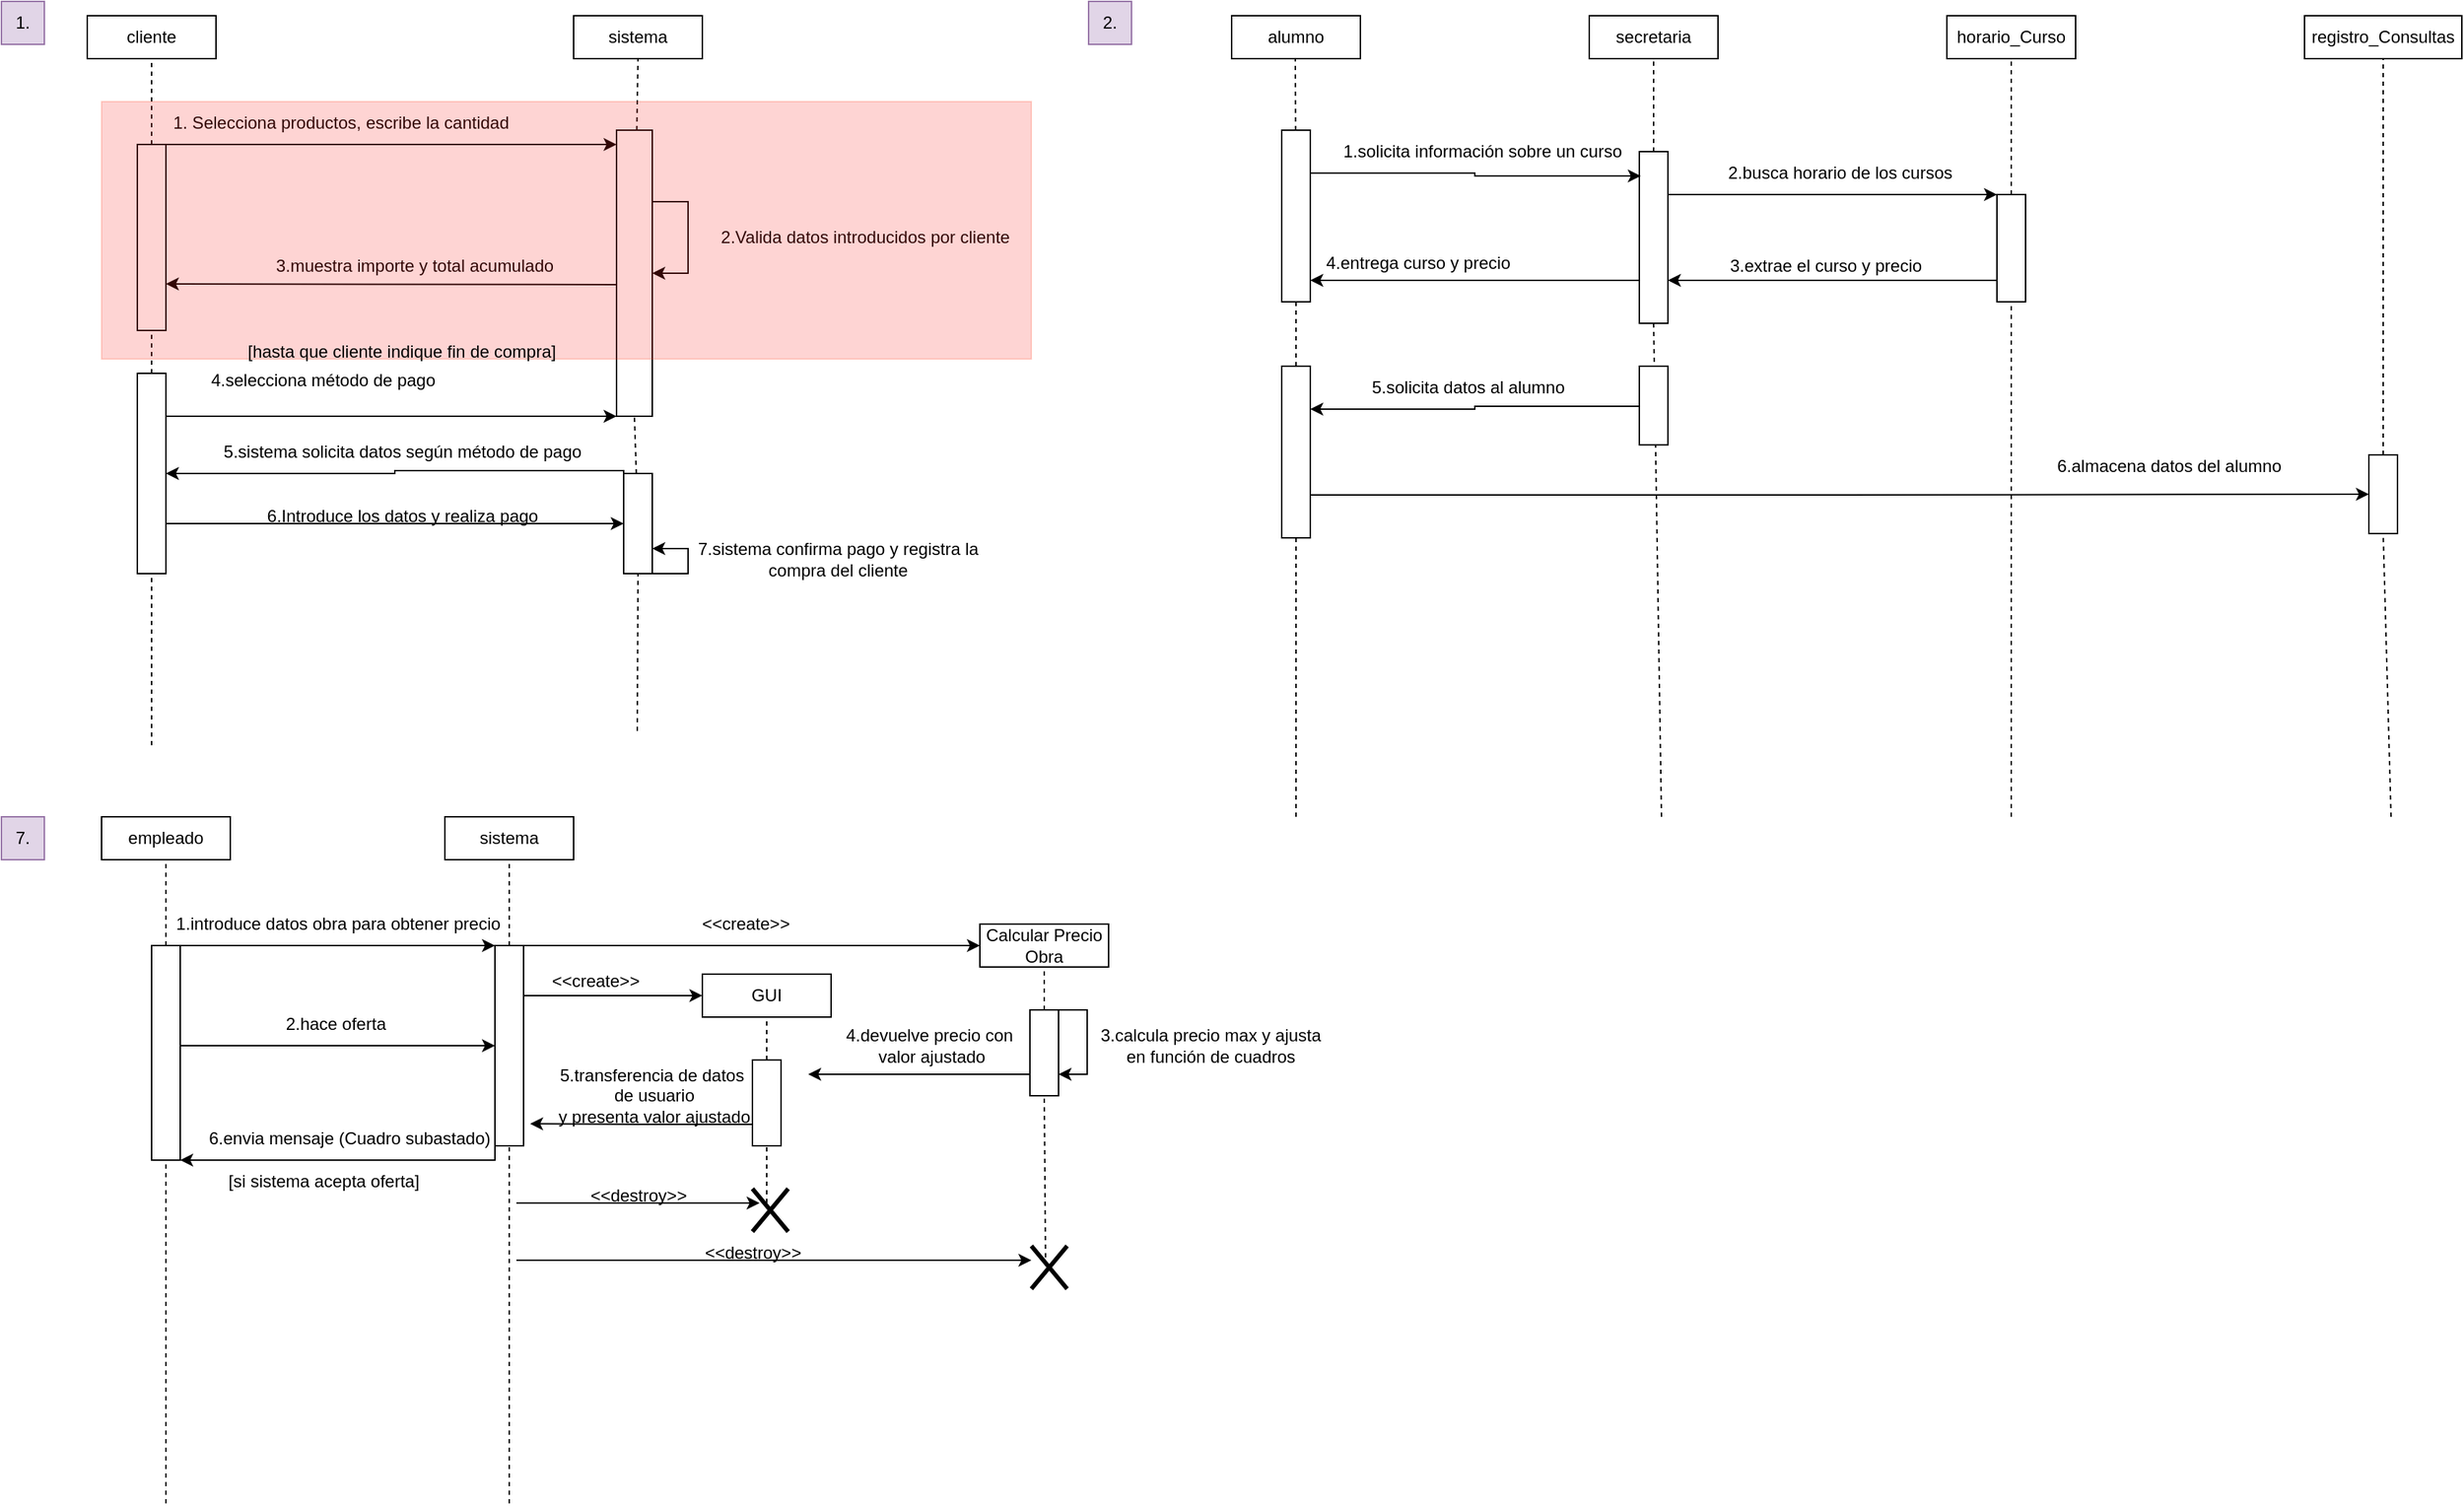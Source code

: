 <mxfile version="24.2.5" type="device">
  <diagram id="6_Zl-lnb4FFsCGgmXbsp" name="Página-1">
    <mxGraphModel dx="989" dy="521" grid="1" gridSize="10" guides="1" tooltips="1" connect="1" arrows="1" fold="1" page="1" pageScale="1" pageWidth="827" pageHeight="1169" math="0" shadow="0">
      <root>
        <mxCell id="0" />
        <mxCell id="1" parent="0" />
        <mxCell id="4MTGIlOZVMy8EB1IHIza-2" value="cliente" style="rounded=0;whiteSpace=wrap;html=1;" parent="1" vertex="1">
          <mxGeometry x="70" y="250" width="90" height="30" as="geometry" />
        </mxCell>
        <mxCell id="4MTGIlOZVMy8EB1IHIza-3" value="sistema" style="rounded=0;whiteSpace=wrap;html=1;" parent="1" vertex="1">
          <mxGeometry x="410" y="250" width="90" height="30" as="geometry" />
        </mxCell>
        <mxCell id="4MTGIlOZVMy8EB1IHIza-4" value="" style="endArrow=none;html=1;rounded=0;entryX=0.5;entryY=1;entryDx=0;entryDy=0;dashed=1;" parent="1" source="4MTGIlOZVMy8EB1IHIza-6" target="4MTGIlOZVMy8EB1IHIza-2" edge="1">
          <mxGeometry width="50" height="50" relative="1" as="geometry">
            <mxPoint x="115" y="760" as="sourcePoint" />
            <mxPoint x="440" y="360" as="targetPoint" />
          </mxGeometry>
        </mxCell>
        <mxCell id="4MTGIlOZVMy8EB1IHIza-5" value="" style="endArrow=none;html=1;rounded=0;entryX=0.5;entryY=1;entryDx=0;entryDy=0;dashed=1;" parent="1" source="4MTGIlOZVMy8EB1IHIza-11" target="4MTGIlOZVMy8EB1IHIza-3" edge="1">
          <mxGeometry width="50" height="50" relative="1" as="geometry">
            <mxPoint x="454.5" y="750" as="sourcePoint" />
            <mxPoint x="454.5" y="280" as="targetPoint" />
          </mxGeometry>
        </mxCell>
        <mxCell id="4MTGIlOZVMy8EB1IHIza-7" value="" style="endArrow=none;html=1;rounded=0;entryX=0.5;entryY=1;entryDx=0;entryDy=0;dashed=1;" parent="1" source="4MTGIlOZVMy8EB1IHIza-28" target="4MTGIlOZVMy8EB1IHIza-6" edge="1">
          <mxGeometry width="50" height="50" relative="1" as="geometry">
            <mxPoint x="115" y="760" as="sourcePoint" />
            <mxPoint x="115" y="290" as="targetPoint" />
          </mxGeometry>
        </mxCell>
        <mxCell id="4MTGIlOZVMy8EB1IHIza-19" style="edgeStyle=orthogonalEdgeStyle;rounded=0;orthogonalLoop=1;jettySize=auto;html=1;exitX=1;exitY=0.25;exitDx=0;exitDy=0;entryX=1;entryY=0.5;entryDx=0;entryDy=0;" parent="1" source="4MTGIlOZVMy8EB1IHIza-11" target="4MTGIlOZVMy8EB1IHIza-11" edge="1">
          <mxGeometry relative="1" as="geometry">
            <Array as="points">
              <mxPoint x="490" y="380" />
              <mxPoint x="490" y="430" />
            </Array>
          </mxGeometry>
        </mxCell>
        <mxCell id="4MTGIlOZVMy8EB1IHIza-6" value="" style="rounded=0;whiteSpace=wrap;html=1;" parent="1" vertex="1">
          <mxGeometry x="105" y="340" width="20" height="130" as="geometry" />
        </mxCell>
        <mxCell id="4MTGIlOZVMy8EB1IHIza-8" style="edgeStyle=orthogonalEdgeStyle;rounded=0;orthogonalLoop=1;jettySize=auto;html=1;exitX=1;exitY=0;exitDx=0;exitDy=0;entryX=0;entryY=0.05;entryDx=0;entryDy=0;entryPerimeter=0;" parent="1" source="4MTGIlOZVMy8EB1IHIza-6" target="4MTGIlOZVMy8EB1IHIza-11" edge="1">
          <mxGeometry relative="1" as="geometry">
            <Array as="points">
              <mxPoint x="200" y="340" />
              <mxPoint x="200" y="340" />
            </Array>
            <mxPoint x="450" y="340" as="targetPoint" />
          </mxGeometry>
        </mxCell>
        <mxCell id="4MTGIlOZVMy8EB1IHIza-10" value="1. Selecciona productos, escribe la cantidad" style="text;html=1;align=center;verticalAlign=middle;whiteSpace=wrap;rounded=0;" parent="1" vertex="1">
          <mxGeometry x="125" y="310" width="245" height="30" as="geometry" />
        </mxCell>
        <mxCell id="4MTGIlOZVMy8EB1IHIza-12" value="" style="endArrow=none;html=1;rounded=0;entryX=0.5;entryY=1;entryDx=0;entryDy=0;dashed=1;" parent="1" source="4MTGIlOZVMy8EB1IHIza-32" target="4MTGIlOZVMy8EB1IHIza-11" edge="1">
          <mxGeometry width="50" height="50" relative="1" as="geometry">
            <mxPoint x="454.5" y="750" as="sourcePoint" />
            <mxPoint x="455" y="280" as="targetPoint" />
          </mxGeometry>
        </mxCell>
        <mxCell id="4MTGIlOZVMy8EB1IHIza-21" style="edgeStyle=orthogonalEdgeStyle;rounded=0;orthogonalLoop=1;jettySize=auto;html=1;entryX=1;entryY=0.75;entryDx=0;entryDy=0;" parent="1" target="4MTGIlOZVMy8EB1IHIza-6" edge="1">
          <mxGeometry relative="1" as="geometry">
            <mxPoint x="440" y="438" as="sourcePoint" />
            <Array as="points">
              <mxPoint x="439" y="438" />
              <mxPoint x="285" y="438" />
            </Array>
          </mxGeometry>
        </mxCell>
        <mxCell id="4MTGIlOZVMy8EB1IHIza-11" value="" style="rounded=0;whiteSpace=wrap;html=1;" parent="1" vertex="1">
          <mxGeometry x="440" y="330" width="25" height="200" as="geometry" />
        </mxCell>
        <mxCell id="4MTGIlOZVMy8EB1IHIza-20" value="2.Valida datos introducidos por cliente" style="text;html=1;align=center;verticalAlign=middle;whiteSpace=wrap;rounded=0;" parent="1" vertex="1">
          <mxGeometry x="499" y="390" width="230" height="30" as="geometry" />
        </mxCell>
        <mxCell id="4MTGIlOZVMy8EB1IHIza-22" value="3.muestra importe y total acumulado" style="text;html=1;align=center;verticalAlign=middle;whiteSpace=wrap;rounded=0;" parent="1" vertex="1">
          <mxGeometry x="184" y="410" width="230" height="30" as="geometry" />
        </mxCell>
        <mxCell id="4MTGIlOZVMy8EB1IHIza-24" value="" style="rounded=0;whiteSpace=wrap;html=1;fillColor=#FA2A23;strokeColor=#FF3B14;gradientColor=none;fillStyle=auto;opacity=20;" parent="1" vertex="1">
          <mxGeometry x="80" y="310" width="650" height="180" as="geometry" />
        </mxCell>
        <mxCell id="4MTGIlOZVMy8EB1IHIza-25" value="[hasta que cliente indique fin de compra]" style="text;html=1;align=center;verticalAlign=middle;whiteSpace=wrap;rounded=0;" parent="1" vertex="1">
          <mxGeometry x="170" y="470" width="240" height="30" as="geometry" />
        </mxCell>
        <mxCell id="4MTGIlOZVMy8EB1IHIza-29" value="" style="endArrow=none;html=1;rounded=0;entryX=0.5;entryY=1;entryDx=0;entryDy=0;dashed=1;" parent="1" target="4MTGIlOZVMy8EB1IHIza-28" edge="1">
          <mxGeometry width="50" height="50" relative="1" as="geometry">
            <mxPoint x="115" y="760" as="sourcePoint" />
            <mxPoint x="115" y="470" as="targetPoint" />
          </mxGeometry>
        </mxCell>
        <mxCell id="4MTGIlOZVMy8EB1IHIza-40" style="edgeStyle=orthogonalEdgeStyle;rounded=0;orthogonalLoop=1;jettySize=auto;html=1;exitX=1;exitY=0.75;exitDx=0;exitDy=0;entryX=0;entryY=0.5;entryDx=0;entryDy=0;" parent="1" source="4MTGIlOZVMy8EB1IHIza-28" target="4MTGIlOZVMy8EB1IHIza-32" edge="1">
          <mxGeometry relative="1" as="geometry" />
        </mxCell>
        <mxCell id="4MTGIlOZVMy8EB1IHIza-28" value="" style="rounded=0;whiteSpace=wrap;html=1;" parent="1" vertex="1">
          <mxGeometry x="105" y="500" width="20" height="140" as="geometry" />
        </mxCell>
        <mxCell id="4MTGIlOZVMy8EB1IHIza-30" style="edgeStyle=orthogonalEdgeStyle;rounded=0;orthogonalLoop=1;jettySize=auto;html=1;exitX=1;exitY=0;exitDx=0;exitDy=0;" parent="1" source="4MTGIlOZVMy8EB1IHIza-28" edge="1">
          <mxGeometry relative="1" as="geometry">
            <Array as="points">
              <mxPoint x="125" y="530" />
            </Array>
            <mxPoint x="440" y="530" as="targetPoint" />
          </mxGeometry>
        </mxCell>
        <mxCell id="4MTGIlOZVMy8EB1IHIza-31" value="4.selecciona método de pago" style="text;html=1;align=center;verticalAlign=middle;whiteSpace=wrap;rounded=0;" parent="1" vertex="1">
          <mxGeometry x="115" y="490" width="240" height="30" as="geometry" />
        </mxCell>
        <mxCell id="4MTGIlOZVMy8EB1IHIza-33" value="" style="endArrow=none;html=1;rounded=0;entryX=0.5;entryY=1;entryDx=0;entryDy=0;dashed=1;" parent="1" target="4MTGIlOZVMy8EB1IHIza-32" edge="1">
          <mxGeometry width="50" height="50" relative="1" as="geometry">
            <mxPoint x="454.5" y="750" as="sourcePoint" />
            <mxPoint x="455" y="470" as="targetPoint" />
          </mxGeometry>
        </mxCell>
        <mxCell id="4MTGIlOZVMy8EB1IHIza-37" style="edgeStyle=orthogonalEdgeStyle;rounded=0;orthogonalLoop=1;jettySize=auto;html=1;exitX=0;exitY=0;exitDx=0;exitDy=0;entryX=1;entryY=0.5;entryDx=0;entryDy=0;" parent="1" source="4MTGIlOZVMy8EB1IHIza-32" target="4MTGIlOZVMy8EB1IHIza-28" edge="1">
          <mxGeometry relative="1" as="geometry">
            <Array as="points">
              <mxPoint x="445" y="568" />
              <mxPoint x="285" y="568" />
              <mxPoint x="285" y="570" />
            </Array>
          </mxGeometry>
        </mxCell>
        <mxCell id="4MTGIlOZVMy8EB1IHIza-43" style="edgeStyle=orthogonalEdgeStyle;rounded=0;orthogonalLoop=1;jettySize=auto;html=1;exitX=0;exitY=1;exitDx=0;exitDy=0;entryX=1;entryY=0.75;entryDx=0;entryDy=0;" parent="1" source="4MTGIlOZVMy8EB1IHIza-32" target="4MTGIlOZVMy8EB1IHIza-32" edge="1">
          <mxGeometry relative="1" as="geometry">
            <Array as="points">
              <mxPoint x="490" y="640" />
              <mxPoint x="490" y="623" />
            </Array>
          </mxGeometry>
        </mxCell>
        <mxCell id="4MTGIlOZVMy8EB1IHIza-32" value="" style="rounded=0;whiteSpace=wrap;html=1;" parent="1" vertex="1">
          <mxGeometry x="445" y="570" width="20" height="70" as="geometry" />
        </mxCell>
        <mxCell id="4MTGIlOZVMy8EB1IHIza-36" value="5.sistema solicita datos según método de pago" style="text;html=1;align=center;verticalAlign=middle;whiteSpace=wrap;rounded=0;" parent="1" vertex="1">
          <mxGeometry x="147.5" y="540" width="285" height="30" as="geometry" />
        </mxCell>
        <mxCell id="4MTGIlOZVMy8EB1IHIza-41" value="6.Introduce los datos y realiza pago" style="text;html=1;align=center;verticalAlign=middle;whiteSpace=wrap;rounded=0;" parent="1" vertex="1">
          <mxGeometry x="147.5" y="585" width="285" height="30" as="geometry" />
        </mxCell>
        <mxCell id="4MTGIlOZVMy8EB1IHIza-44" value="7.sistema confirma pago y registra la compra del cliente" style="text;html=1;align=center;verticalAlign=middle;whiteSpace=wrap;rounded=0;" parent="1" vertex="1">
          <mxGeometry x="490" y="615" width="210" height="30" as="geometry" />
        </mxCell>
        <mxCell id="4MTGIlOZVMy8EB1IHIza-46" value="1." style="whiteSpace=wrap;html=1;fillColor=#e1d5e7;strokeColor=#9673a6;" parent="1" vertex="1">
          <mxGeometry x="10" y="240" width="30" height="30" as="geometry" />
        </mxCell>
        <mxCell id="4MTGIlOZVMy8EB1IHIza-47" value="2." style="whiteSpace=wrap;html=1;fillColor=#e1d5e7;strokeColor=#9673a6;" parent="1" vertex="1">
          <mxGeometry x="770" y="240" width="30" height="30" as="geometry" />
        </mxCell>
        <mxCell id="4MTGIlOZVMy8EB1IHIza-48" value="alumno" style="rounded=0;whiteSpace=wrap;html=1;" parent="1" vertex="1">
          <mxGeometry x="870" y="250" width="90" height="30" as="geometry" />
        </mxCell>
        <mxCell id="4MTGIlOZVMy8EB1IHIza-49" value="secretaria" style="rounded=0;whiteSpace=wrap;html=1;" parent="1" vertex="1">
          <mxGeometry x="1120" y="250" width="90" height="30" as="geometry" />
        </mxCell>
        <mxCell id="4MTGIlOZVMy8EB1IHIza-50" value="horario_Curso" style="rounded=0;whiteSpace=wrap;html=1;" parent="1" vertex="1">
          <mxGeometry x="1370" y="250" width="90" height="30" as="geometry" />
        </mxCell>
        <mxCell id="4MTGIlOZVMy8EB1IHIza-51" value="registro_Consultas" style="rounded=0;whiteSpace=wrap;html=1;" parent="1" vertex="1">
          <mxGeometry x="1620" y="250" width="110" height="30" as="geometry" />
        </mxCell>
        <mxCell id="4MTGIlOZVMy8EB1IHIza-52" value="" style="endArrow=none;html=1;rounded=0;entryX=0.5;entryY=1;entryDx=0;entryDy=0;dashed=1;" parent="1" source="4MTGIlOZVMy8EB1IHIza-56" edge="1">
          <mxGeometry width="50" height="50" relative="1" as="geometry">
            <mxPoint x="915" y="810" as="sourcePoint" />
            <mxPoint x="914.5" y="280" as="targetPoint" />
          </mxGeometry>
        </mxCell>
        <mxCell id="4MTGIlOZVMy8EB1IHIza-53" value="" style="endArrow=none;html=1;rounded=0;entryX=0.5;entryY=1;entryDx=0;entryDy=0;dashed=1;" parent="1" source="4MTGIlOZVMy8EB1IHIza-58" target="4MTGIlOZVMy8EB1IHIza-49" edge="1">
          <mxGeometry width="50" height="50" relative="1" as="geometry">
            <mxPoint x="1170.5" y="810" as="sourcePoint" />
            <mxPoint x="1170" y="280" as="targetPoint" />
          </mxGeometry>
        </mxCell>
        <mxCell id="4MTGIlOZVMy8EB1IHIza-54" value="" style="endArrow=none;html=1;rounded=0;entryX=0.5;entryY=1;entryDx=0;entryDy=0;dashed=1;" parent="1" source="4MTGIlOZVMy8EB1IHIza-63" target="4MTGIlOZVMy8EB1IHIza-50" edge="1">
          <mxGeometry width="50" height="50" relative="1" as="geometry">
            <mxPoint x="1415" y="810" as="sourcePoint" />
            <mxPoint x="1414.5" y="280" as="targetPoint" />
          </mxGeometry>
        </mxCell>
        <mxCell id="4MTGIlOZVMy8EB1IHIza-55" value="" style="endArrow=none;html=1;rounded=0;entryX=0.5;entryY=1;entryDx=0;entryDy=0;dashed=1;" parent="1" source="4MTGIlOZVMy8EB1IHIza-77" target="4MTGIlOZVMy8EB1IHIza-51" edge="1">
          <mxGeometry width="50" height="50" relative="1" as="geometry">
            <mxPoint x="1680.5" y="810" as="sourcePoint" />
            <mxPoint x="1680" y="280" as="targetPoint" />
          </mxGeometry>
        </mxCell>
        <mxCell id="4MTGIlOZVMy8EB1IHIza-57" value="" style="endArrow=none;html=1;rounded=0;entryX=0.5;entryY=1;entryDx=0;entryDy=0;dashed=1;" parent="1" source="4MTGIlOZVMy8EB1IHIza-72" target="4MTGIlOZVMy8EB1IHIza-56" edge="1">
          <mxGeometry width="50" height="50" relative="1" as="geometry">
            <mxPoint x="915" y="810" as="sourcePoint" />
            <mxPoint x="914.5" y="280" as="targetPoint" />
          </mxGeometry>
        </mxCell>
        <mxCell id="4MTGIlOZVMy8EB1IHIza-56" value="" style="rounded=0;whiteSpace=wrap;html=1;" parent="1" vertex="1">
          <mxGeometry x="905" y="330" width="20" height="120" as="geometry" />
        </mxCell>
        <mxCell id="4MTGIlOZVMy8EB1IHIza-59" value="" style="endArrow=none;html=1;rounded=0;entryX=0.5;entryY=1;entryDx=0;entryDy=0;dashed=1;" parent="1" target="4MTGIlOZVMy8EB1IHIza-58" edge="1">
          <mxGeometry width="50" height="50" relative="1" as="geometry">
            <mxPoint x="1170.5" y="810" as="sourcePoint" />
            <mxPoint x="1170" y="280" as="targetPoint" />
          </mxGeometry>
        </mxCell>
        <mxCell id="4MTGIlOZVMy8EB1IHIza-65" style="edgeStyle=orthogonalEdgeStyle;rounded=0;orthogonalLoop=1;jettySize=auto;html=1;exitX=1;exitY=0.25;exitDx=0;exitDy=0;entryX=0;entryY=0;entryDx=0;entryDy=0;" parent="1" source="4MTGIlOZVMy8EB1IHIza-58" target="4MTGIlOZVMy8EB1IHIza-63" edge="1">
          <mxGeometry relative="1" as="geometry">
            <Array as="points">
              <mxPoint x="1405" y="375" />
            </Array>
          </mxGeometry>
        </mxCell>
        <mxCell id="4MTGIlOZVMy8EB1IHIza-58" value="" style="rounded=0;whiteSpace=wrap;html=1;" parent="1" vertex="1">
          <mxGeometry x="1155" y="345" width="20" height="120" as="geometry" />
        </mxCell>
        <mxCell id="4MTGIlOZVMy8EB1IHIza-61" style="edgeStyle=orthogonalEdgeStyle;rounded=0;orthogonalLoop=1;jettySize=auto;html=1;exitX=1;exitY=0.25;exitDx=0;exitDy=0;entryX=0.05;entryY=0.142;entryDx=0;entryDy=0;entryPerimeter=0;" parent="1" source="4MTGIlOZVMy8EB1IHIza-56" target="4MTGIlOZVMy8EB1IHIza-58" edge="1">
          <mxGeometry relative="1" as="geometry" />
        </mxCell>
        <mxCell id="4MTGIlOZVMy8EB1IHIza-62" value="1.solicita información sobre un curso" style="text;html=1;align=center;verticalAlign=middle;resizable=0;points=[];autosize=1;strokeColor=none;fillColor=none;" parent="1" vertex="1">
          <mxGeometry x="935" y="330" width="220" height="30" as="geometry" />
        </mxCell>
        <mxCell id="4MTGIlOZVMy8EB1IHIza-64" value="" style="endArrow=none;html=1;rounded=0;entryX=0.5;entryY=1;entryDx=0;entryDy=0;dashed=1;" parent="1" target="4MTGIlOZVMy8EB1IHIza-63" edge="1">
          <mxGeometry width="50" height="50" relative="1" as="geometry">
            <mxPoint x="1415" y="810" as="sourcePoint" />
            <mxPoint x="1414.5" y="280" as="targetPoint" />
          </mxGeometry>
        </mxCell>
        <mxCell id="4MTGIlOZVMy8EB1IHIza-67" style="edgeStyle=orthogonalEdgeStyle;rounded=0;orthogonalLoop=1;jettySize=auto;html=1;exitX=0;exitY=0.5;exitDx=0;exitDy=0;entryX=1;entryY=0.75;entryDx=0;entryDy=0;" parent="1" source="4MTGIlOZVMy8EB1IHIza-63" target="4MTGIlOZVMy8EB1IHIza-58" edge="1">
          <mxGeometry relative="1" as="geometry">
            <Array as="points">
              <mxPoint x="1405" y="435" />
            </Array>
          </mxGeometry>
        </mxCell>
        <mxCell id="4MTGIlOZVMy8EB1IHIza-63" value="" style="rounded=0;whiteSpace=wrap;html=1;" parent="1" vertex="1">
          <mxGeometry x="1405" y="375" width="20" height="75" as="geometry" />
        </mxCell>
        <mxCell id="4MTGIlOZVMy8EB1IHIza-66" value="2.busca horario de los cursos" style="text;html=1;align=center;verticalAlign=middle;resizable=0;points=[];autosize=1;strokeColor=none;fillColor=none;" parent="1" vertex="1">
          <mxGeometry x="1205" y="345" width="180" height="30" as="geometry" />
        </mxCell>
        <mxCell id="4MTGIlOZVMy8EB1IHIza-68" value="3.extrae el curso y precio" style="text;html=1;align=center;verticalAlign=middle;resizable=0;points=[];autosize=1;strokeColor=none;fillColor=none;" parent="1" vertex="1">
          <mxGeometry x="1205" y="410" width="160" height="30" as="geometry" />
        </mxCell>
        <mxCell id="4MTGIlOZVMy8EB1IHIza-69" style="edgeStyle=orthogonalEdgeStyle;rounded=0;orthogonalLoop=1;jettySize=auto;html=1;exitX=0;exitY=0.75;exitDx=0;exitDy=0;entryX=1;entryY=0.875;entryDx=0;entryDy=0;entryPerimeter=0;" parent="1" source="4MTGIlOZVMy8EB1IHIza-58" target="4MTGIlOZVMy8EB1IHIza-56" edge="1">
          <mxGeometry relative="1" as="geometry" />
        </mxCell>
        <mxCell id="4MTGIlOZVMy8EB1IHIza-70" value="4.entrega curso y precio" style="text;html=1;align=center;verticalAlign=middle;resizable=0;points=[];autosize=1;strokeColor=none;fillColor=none;" parent="1" vertex="1">
          <mxGeometry x="925" y="408" width="150" height="30" as="geometry" />
        </mxCell>
        <mxCell id="4MTGIlOZVMy8EB1IHIza-74" style="edgeStyle=orthogonalEdgeStyle;rounded=0;orthogonalLoop=1;jettySize=auto;html=1;exitX=0;exitY=0.25;exitDx=0;exitDy=0;entryX=1;entryY=0.25;entryDx=0;entryDy=0;" parent="1" source="4MTGIlOZVMy8EB1IHIza-71" target="4MTGIlOZVMy8EB1IHIza-72" edge="1">
          <mxGeometry relative="1" as="geometry">
            <Array as="points">
              <mxPoint x="1155" y="523" />
              <mxPoint x="1040" y="523" />
              <mxPoint x="1040" y="525" />
            </Array>
          </mxGeometry>
        </mxCell>
        <mxCell id="4MTGIlOZVMy8EB1IHIza-71" value="" style="rounded=0;whiteSpace=wrap;html=1;" parent="1" vertex="1">
          <mxGeometry x="1155" y="495" width="20" height="55" as="geometry" />
        </mxCell>
        <mxCell id="4MTGIlOZVMy8EB1IHIza-73" value="" style="endArrow=none;html=1;rounded=0;entryX=0.5;entryY=1;entryDx=0;entryDy=0;dashed=1;" parent="1" target="4MTGIlOZVMy8EB1IHIza-72" edge="1">
          <mxGeometry width="50" height="50" relative="1" as="geometry">
            <mxPoint x="915" y="810" as="sourcePoint" />
            <mxPoint x="915" y="450" as="targetPoint" />
          </mxGeometry>
        </mxCell>
        <mxCell id="4MTGIlOZVMy8EB1IHIza-79" style="edgeStyle=orthogonalEdgeStyle;rounded=0;orthogonalLoop=1;jettySize=auto;html=1;exitX=1;exitY=0.75;exitDx=0;exitDy=0;entryX=0;entryY=0.5;entryDx=0;entryDy=0;" parent="1" source="4MTGIlOZVMy8EB1IHIza-72" target="4MTGIlOZVMy8EB1IHIza-77" edge="1">
          <mxGeometry relative="1" as="geometry" />
        </mxCell>
        <mxCell id="4MTGIlOZVMy8EB1IHIza-72" value="" style="rounded=0;whiteSpace=wrap;html=1;" parent="1" vertex="1">
          <mxGeometry x="905" y="495" width="20" height="120" as="geometry" />
        </mxCell>
        <mxCell id="4MTGIlOZVMy8EB1IHIza-75" value="5.solicita datos al alumno" style="text;html=1;align=center;verticalAlign=middle;resizable=0;points=[];autosize=1;strokeColor=none;fillColor=none;" parent="1" vertex="1">
          <mxGeometry x="955" y="495" width="160" height="30" as="geometry" />
        </mxCell>
        <mxCell id="4MTGIlOZVMy8EB1IHIza-78" value="" style="endArrow=none;html=1;rounded=0;entryX=0.5;entryY=1;entryDx=0;entryDy=0;dashed=1;" parent="1" target="4MTGIlOZVMy8EB1IHIza-77" edge="1">
          <mxGeometry width="50" height="50" relative="1" as="geometry">
            <mxPoint x="1680.5" y="810" as="sourcePoint" />
            <mxPoint x="1675" y="280" as="targetPoint" />
          </mxGeometry>
        </mxCell>
        <mxCell id="4MTGIlOZVMy8EB1IHIza-77" value="" style="rounded=0;whiteSpace=wrap;html=1;" parent="1" vertex="1">
          <mxGeometry x="1665" y="557" width="20" height="55" as="geometry" />
        </mxCell>
        <mxCell id="4MTGIlOZVMy8EB1IHIza-80" value="6.almacena datos del alumno" style="text;html=1;align=center;verticalAlign=middle;resizable=0;points=[];autosize=1;strokeColor=none;fillColor=none;" parent="1" vertex="1">
          <mxGeometry x="1435" y="550" width="180" height="30" as="geometry" />
        </mxCell>
        <mxCell id="4MTGIlOZVMy8EB1IHIza-81" value="7." style="whiteSpace=wrap;html=1;fillColor=#e1d5e7;strokeColor=#9673a6;" parent="1" vertex="1">
          <mxGeometry x="10" y="810" width="30" height="30" as="geometry" />
        </mxCell>
        <mxCell id="4MTGIlOZVMy8EB1IHIza-82" value="empleado" style="rounded=0;whiteSpace=wrap;html=1;" parent="1" vertex="1">
          <mxGeometry x="80" y="810" width="90" height="30" as="geometry" />
        </mxCell>
        <mxCell id="4MTGIlOZVMy8EB1IHIza-83" value="sistema" style="rounded=0;whiteSpace=wrap;html=1;" parent="1" vertex="1">
          <mxGeometry x="320" y="810" width="90" height="30" as="geometry" />
        </mxCell>
        <mxCell id="4MTGIlOZVMy8EB1IHIza-84" value="" style="endArrow=none;html=1;rounded=0;entryX=0.5;entryY=1;entryDx=0;entryDy=0;dashed=1;" parent="1" source="4MTGIlOZVMy8EB1IHIza-86" target="4MTGIlOZVMy8EB1IHIza-82" edge="1">
          <mxGeometry width="50" height="50" relative="1" as="geometry">
            <mxPoint x="125" y="1200" as="sourcePoint" />
            <mxPoint x="124.05" y="840" as="targetPoint" />
          </mxGeometry>
        </mxCell>
        <mxCell id="4MTGIlOZVMy8EB1IHIza-85" value="" style="endArrow=none;html=1;rounded=0;entryX=0.5;entryY=1;entryDx=0;entryDy=0;dashed=1;" parent="1" source="4MTGIlOZVMy8EB1IHIza-88" target="4MTGIlOZVMy8EB1IHIza-83" edge="1">
          <mxGeometry width="50" height="50" relative="1" as="geometry">
            <mxPoint x="370" y="1200" as="sourcePoint" />
            <mxPoint x="380" y="850" as="targetPoint" />
          </mxGeometry>
        </mxCell>
        <mxCell id="4MTGIlOZVMy8EB1IHIza-87" value="" style="endArrow=none;html=1;rounded=0;entryX=0.5;entryY=1;entryDx=0;entryDy=0;dashed=1;" parent="1" target="4MTGIlOZVMy8EB1IHIza-86" edge="1">
          <mxGeometry width="50" height="50" relative="1" as="geometry">
            <mxPoint x="125" y="1290" as="sourcePoint" />
            <mxPoint x="125" y="840" as="targetPoint" />
          </mxGeometry>
        </mxCell>
        <mxCell id="4MTGIlOZVMy8EB1IHIza-90" style="edgeStyle=orthogonalEdgeStyle;rounded=0;orthogonalLoop=1;jettySize=auto;html=1;exitX=1;exitY=0;exitDx=0;exitDy=0;entryX=0;entryY=0;entryDx=0;entryDy=0;" parent="1" source="4MTGIlOZVMy8EB1IHIza-86" target="4MTGIlOZVMy8EB1IHIza-88" edge="1">
          <mxGeometry relative="1" as="geometry">
            <Array as="points">
              <mxPoint x="250" y="900" />
              <mxPoint x="250" y="900" />
            </Array>
          </mxGeometry>
        </mxCell>
        <mxCell id="4MTGIlOZVMy8EB1IHIza-94" style="edgeStyle=orthogonalEdgeStyle;rounded=0;orthogonalLoop=1;jettySize=auto;html=1;exitX=1;exitY=1;exitDx=0;exitDy=0;entryX=0;entryY=0.5;entryDx=0;entryDy=0;" parent="1" source="4MTGIlOZVMy8EB1IHIza-86" target="4MTGIlOZVMy8EB1IHIza-88" edge="1">
          <mxGeometry relative="1" as="geometry">
            <Array as="points">
              <mxPoint x="190" y="970" />
              <mxPoint x="190" y="970" />
            </Array>
          </mxGeometry>
        </mxCell>
        <mxCell id="4MTGIlOZVMy8EB1IHIza-86" value="" style="rounded=0;whiteSpace=wrap;html=1;" parent="1" vertex="1">
          <mxGeometry x="115" y="900" width="20" height="150" as="geometry" />
        </mxCell>
        <mxCell id="4MTGIlOZVMy8EB1IHIza-89" value="" style="endArrow=none;html=1;rounded=0;entryX=0.5;entryY=1;entryDx=0;entryDy=0;dashed=1;" parent="1" target="4MTGIlOZVMy8EB1IHIza-88" edge="1">
          <mxGeometry width="50" height="50" relative="1" as="geometry">
            <mxPoint x="365" y="1290" as="sourcePoint" />
            <mxPoint x="365" y="840" as="targetPoint" />
          </mxGeometry>
        </mxCell>
        <mxCell id="4MTGIlOZVMy8EB1IHIza-96" style="edgeStyle=orthogonalEdgeStyle;rounded=0;orthogonalLoop=1;jettySize=auto;html=1;exitX=0;exitY=1;exitDx=0;exitDy=0;entryX=1;entryY=1;entryDx=0;entryDy=0;" parent="1" source="4MTGIlOZVMy8EB1IHIza-88" target="4MTGIlOZVMy8EB1IHIza-86" edge="1">
          <mxGeometry relative="1" as="geometry">
            <Array as="points">
              <mxPoint x="355" y="1050" />
            </Array>
          </mxGeometry>
        </mxCell>
        <mxCell id="G_ifErSMRyxqqM8HUOQk-1" style="edgeStyle=orthogonalEdgeStyle;rounded=0;orthogonalLoop=1;jettySize=auto;html=1;exitX=1;exitY=0.25;exitDx=0;exitDy=0;" parent="1" source="4MTGIlOZVMy8EB1IHIza-88" edge="1">
          <mxGeometry relative="1" as="geometry">
            <mxPoint x="500.0" y="934.966" as="targetPoint" />
          </mxGeometry>
        </mxCell>
        <mxCell id="G_ifErSMRyxqqM8HUOQk-31" style="edgeStyle=orthogonalEdgeStyle;rounded=0;orthogonalLoop=1;jettySize=auto;html=1;exitX=1;exitY=0;exitDx=0;exitDy=0;entryX=0;entryY=0.5;entryDx=0;entryDy=0;" parent="1" source="4MTGIlOZVMy8EB1IHIza-88" target="G_ifErSMRyxqqM8HUOQk-22" edge="1">
          <mxGeometry relative="1" as="geometry">
            <Array as="points">
              <mxPoint x="450" y="900" />
              <mxPoint x="450" y="900" />
            </Array>
          </mxGeometry>
        </mxCell>
        <mxCell id="4MTGIlOZVMy8EB1IHIza-88" value="" style="rounded=0;whiteSpace=wrap;html=1;" parent="1" vertex="1">
          <mxGeometry x="355" y="900" width="20" height="140" as="geometry" />
        </mxCell>
        <mxCell id="4MTGIlOZVMy8EB1IHIza-91" value="1.introduce datos obra para obtener precio" style="text;html=1;align=center;verticalAlign=middle;resizable=0;points=[];autosize=1;strokeColor=none;fillColor=none;" parent="1" vertex="1">
          <mxGeometry x="120" y="870" width="250" height="30" as="geometry" />
        </mxCell>
        <mxCell id="4MTGIlOZVMy8EB1IHIza-93" value="3.calcula precio max y ajusta&lt;div&gt;&amp;nbsp;en función de cuadros&amp;nbsp;&lt;/div&gt;" style="text;html=1;align=center;verticalAlign=middle;resizable=0;points=[];autosize=1;strokeColor=none;fillColor=none;" parent="1" vertex="1">
          <mxGeometry x="765" y="950" width="180" height="40" as="geometry" />
        </mxCell>
        <mxCell id="4MTGIlOZVMy8EB1IHIza-95" value="2.hace oferta&amp;nbsp;" style="text;html=1;align=center;verticalAlign=middle;resizable=0;points=[];autosize=1;strokeColor=none;fillColor=none;" parent="1" vertex="1">
          <mxGeometry x="195" y="940" width="100" height="30" as="geometry" />
        </mxCell>
        <mxCell id="4MTGIlOZVMy8EB1IHIza-98" value="[si sistema acepta oferta]" style="text;html=1;align=center;verticalAlign=middle;resizable=0;points=[];autosize=1;strokeColor=none;fillColor=none;" parent="1" vertex="1">
          <mxGeometry x="155" y="1050" width="160" height="30" as="geometry" />
        </mxCell>
        <mxCell id="4MTGIlOZVMy8EB1IHIza-100" value="6.envia mensaje (Cuadro subastado)" style="text;html=1;align=center;verticalAlign=middle;resizable=0;points=[];autosize=1;strokeColor=none;fillColor=none;" parent="1" vertex="1">
          <mxGeometry x="142.5" y="1020" width="220" height="30" as="geometry" />
        </mxCell>
        <mxCell id="G_ifErSMRyxqqM8HUOQk-2" value="GUI" style="rounded=0;whiteSpace=wrap;html=1;" parent="1" vertex="1">
          <mxGeometry x="500" y="920" width="90" height="30" as="geometry" />
        </mxCell>
        <mxCell id="G_ifErSMRyxqqM8HUOQk-3" value="&amp;lt;&amp;lt;create&amp;gt;&amp;gt;" style="text;html=1;align=center;verticalAlign=middle;resizable=0;points=[];autosize=1;strokeColor=none;fillColor=none;" parent="1" vertex="1">
          <mxGeometry x="385" y="910" width="80" height="30" as="geometry" />
        </mxCell>
        <mxCell id="G_ifErSMRyxqqM8HUOQk-4" value="" style="endArrow=none;html=1;rounded=0;entryX=0.5;entryY=1;entryDx=0;entryDy=0;dashed=1;" parent="1" source="G_ifErSMRyxqqM8HUOQk-5" target="G_ifErSMRyxqqM8HUOQk-2" edge="1">
          <mxGeometry width="50" height="50" relative="1" as="geometry">
            <mxPoint x="544.66" y="1110" as="sourcePoint" />
            <mxPoint x="544.66" y="950" as="targetPoint" />
          </mxGeometry>
        </mxCell>
        <mxCell id="G_ifErSMRyxqqM8HUOQk-6" value="" style="endArrow=none;html=1;rounded=0;entryX=0.5;entryY=1;entryDx=0;entryDy=0;dashed=1;" parent="1" target="G_ifErSMRyxqqM8HUOQk-5" edge="1">
          <mxGeometry width="50" height="50" relative="1" as="geometry">
            <mxPoint x="545" y="1080" as="sourcePoint" />
            <mxPoint x="545" y="950" as="targetPoint" />
          </mxGeometry>
        </mxCell>
        <mxCell id="G_ifErSMRyxqqM8HUOQk-5" value="" style="rounded=0;whiteSpace=wrap;html=1;" parent="1" vertex="1">
          <mxGeometry x="535" y="980" width="20" height="60" as="geometry" />
        </mxCell>
        <mxCell id="G_ifErSMRyxqqM8HUOQk-11" value="&amp;lt;&amp;lt;destroy&amp;gt;&amp;gt;" style="text;html=1;align=center;verticalAlign=middle;resizable=0;points=[];autosize=1;strokeColor=none;fillColor=none;" parent="1" vertex="1">
          <mxGeometry x="410" y="1060" width="90" height="30" as="geometry" />
        </mxCell>
        <mxCell id="G_ifErSMRyxqqM8HUOQk-14" style="edgeStyle=orthogonalEdgeStyle;rounded=0;orthogonalLoop=1;jettySize=auto;html=1;exitX=0;exitY=0.75;exitDx=0;exitDy=0;entryX=1.231;entryY=0.89;entryDx=0;entryDy=0;entryPerimeter=0;" parent="1" source="G_ifErSMRyxqqM8HUOQk-5" target="4MTGIlOZVMy8EB1IHIza-88" edge="1">
          <mxGeometry relative="1" as="geometry" />
        </mxCell>
        <mxCell id="G_ifErSMRyxqqM8HUOQk-15" value="5.transferencia de datos&amp;nbsp;&lt;div&gt;de usuario&lt;/div&gt;&lt;div&gt;y presenta valor ajustado&lt;/div&gt;" style="text;html=1;align=center;verticalAlign=middle;resizable=0;points=[];autosize=1;strokeColor=none;fillColor=none;" parent="1" vertex="1">
          <mxGeometry x="386" y="975" width="160" height="60" as="geometry" />
        </mxCell>
        <mxCell id="G_ifErSMRyxqqM8HUOQk-22" value="Calcular Precio Obra" style="rounded=0;whiteSpace=wrap;html=1;" parent="1" vertex="1">
          <mxGeometry x="694" y="885" width="90" height="30" as="geometry" />
        </mxCell>
        <mxCell id="G_ifErSMRyxqqM8HUOQk-23" value="&amp;lt;&amp;lt;create&amp;gt;&amp;gt;" style="text;html=1;align=center;verticalAlign=middle;resizable=0;points=[];autosize=1;strokeColor=none;fillColor=none;" parent="1" vertex="1">
          <mxGeometry x="490" y="870" width="80" height="30" as="geometry" />
        </mxCell>
        <mxCell id="G_ifErSMRyxqqM8HUOQk-24" value="" style="endArrow=none;html=1;rounded=0;entryX=0.5;entryY=1;entryDx=0;entryDy=0;dashed=1;" parent="1" source="G_ifErSMRyxqqM8HUOQk-26" target="G_ifErSMRyxqqM8HUOQk-22" edge="1">
          <mxGeometry width="50" height="50" relative="1" as="geometry">
            <mxPoint x="738.66" y="1075" as="sourcePoint" />
            <mxPoint x="738.66" y="915" as="targetPoint" />
          </mxGeometry>
        </mxCell>
        <mxCell id="G_ifErSMRyxqqM8HUOQk-25" value="" style="endArrow=none;html=1;rounded=0;entryX=0.5;entryY=1;entryDx=0;entryDy=0;dashed=1;" parent="1" target="G_ifErSMRyxqqM8HUOQk-26" edge="1">
          <mxGeometry width="50" height="50" relative="1" as="geometry">
            <mxPoint x="740" y="1130" as="sourcePoint" />
            <mxPoint x="739" y="915" as="targetPoint" />
          </mxGeometry>
        </mxCell>
        <mxCell id="G_ifErSMRyxqqM8HUOQk-26" value="" style="rounded=0;whiteSpace=wrap;html=1;" parent="1" vertex="1">
          <mxGeometry x="729" y="945" width="20" height="60" as="geometry" />
        </mxCell>
        <mxCell id="G_ifErSMRyxqqM8HUOQk-27" value="&amp;lt;&amp;lt;destroy&amp;gt;&amp;gt;" style="text;html=1;align=center;verticalAlign=middle;resizable=0;points=[];autosize=1;strokeColor=none;fillColor=none;" parent="1" vertex="1">
          <mxGeometry x="490" y="1100" width="90" height="30" as="geometry" />
        </mxCell>
        <mxCell id="G_ifErSMRyxqqM8HUOQk-28" style="edgeStyle=orthogonalEdgeStyle;rounded=0;orthogonalLoop=1;jettySize=auto;html=1;exitX=0;exitY=0.75;exitDx=0;exitDy=0;entryX=1.231;entryY=0.89;entryDx=0;entryDy=0;entryPerimeter=0;" parent="1" source="G_ifErSMRyxqqM8HUOQk-26" edge="1">
          <mxGeometry relative="1" as="geometry">
            <mxPoint x="574" y="990" as="targetPoint" />
          </mxGeometry>
        </mxCell>
        <mxCell id="G_ifErSMRyxqqM8HUOQk-29" value="4.devuelve precio con&amp;nbsp;&lt;div&gt;valor ajustado&lt;/div&gt;" style="text;html=1;align=center;verticalAlign=middle;resizable=0;points=[];autosize=1;strokeColor=none;fillColor=none;" parent="1" vertex="1">
          <mxGeometry x="590" y="950" width="140" height="40" as="geometry" />
        </mxCell>
        <mxCell id="G_ifErSMRyxqqM8HUOQk-32" value="" style="edgeStyle=none;orthogonalLoop=1;jettySize=auto;html=1;rounded=0;" parent="1" edge="1">
          <mxGeometry width="100" relative="1" as="geometry">
            <mxPoint x="370" y="1080" as="sourcePoint" />
            <mxPoint x="540" y="1080" as="targetPoint" />
            <Array as="points" />
          </mxGeometry>
        </mxCell>
        <mxCell id="G_ifErSMRyxqqM8HUOQk-33" style="edgeStyle=orthogonalEdgeStyle;rounded=0;orthogonalLoop=1;jettySize=auto;html=1;exitX=1;exitY=0;exitDx=0;exitDy=0;entryX=1;entryY=0.75;entryDx=0;entryDy=0;" parent="1" source="G_ifErSMRyxqqM8HUOQk-26" target="G_ifErSMRyxqqM8HUOQk-26" edge="1">
          <mxGeometry relative="1" as="geometry">
            <Array as="points">
              <mxPoint x="769" y="945" />
              <mxPoint x="769" y="990" />
            </Array>
          </mxGeometry>
        </mxCell>
        <mxCell id="G_ifErSMRyxqqM8HUOQk-34" value="" style="edgeStyle=none;orthogonalLoop=1;jettySize=auto;html=1;rounded=0;" parent="1" edge="1">
          <mxGeometry width="100" relative="1" as="geometry">
            <mxPoint x="370" y="1120" as="sourcePoint" />
            <mxPoint x="730" y="1120" as="targetPoint" />
            <Array as="points" />
          </mxGeometry>
        </mxCell>
        <mxCell id="QWfW6l6wFYr6L1Dl8ZQQ-1" value="" style="shape=umlDestroy;whiteSpace=wrap;html=1;strokeWidth=3;targetShapes=umlLifeline;" vertex="1" parent="1">
          <mxGeometry x="535" y="1070" width="25" height="30" as="geometry" />
        </mxCell>
        <mxCell id="QWfW6l6wFYr6L1Dl8ZQQ-2" value="" style="shape=umlDestroy;whiteSpace=wrap;html=1;strokeWidth=3;targetShapes=umlLifeline;" vertex="1" parent="1">
          <mxGeometry x="730" y="1110" width="25" height="30" as="geometry" />
        </mxCell>
      </root>
    </mxGraphModel>
  </diagram>
</mxfile>
